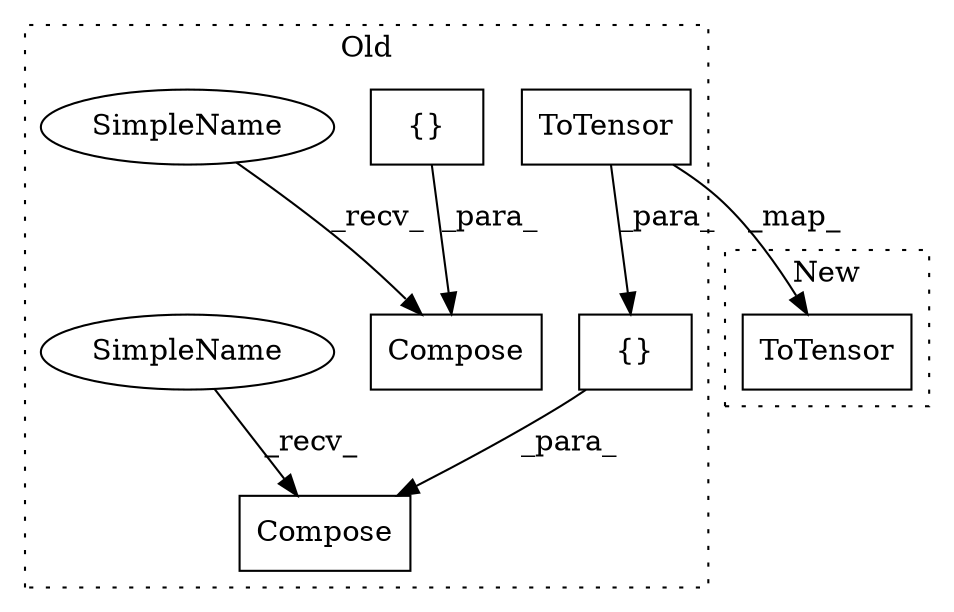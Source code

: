 digraph G {
subgraph cluster0 {
1 [label="ToTensor" a="32" s="2446" l="10" shape="box"];
3 [label="{}" a="4" s="2434,2552" l="1,1" shape="box"];
4 [label="Compose" a="32" s="2417,2553" l="8,1" shape="box"];
5 [label="Compose" a="32" s="2660,2796" l="8,1" shape="box"];
6 [label="{}" a="4" s="2677,2795" l="1,1" shape="box"];
7 [label="SimpleName" a="42" s="2649" l="10" shape="ellipse"];
8 [label="SimpleName" a="42" s="2406" l="10" shape="ellipse"];
label = "Old";
style="dotted";
}
subgraph cluster1 {
2 [label="ToTensor" a="32" s="2206" l="10" shape="box"];
label = "New";
style="dotted";
}
1 -> 3 [label="_para_"];
1 -> 2 [label="_map_"];
3 -> 4 [label="_para_"];
6 -> 5 [label="_para_"];
7 -> 5 [label="_recv_"];
8 -> 4 [label="_recv_"];
}